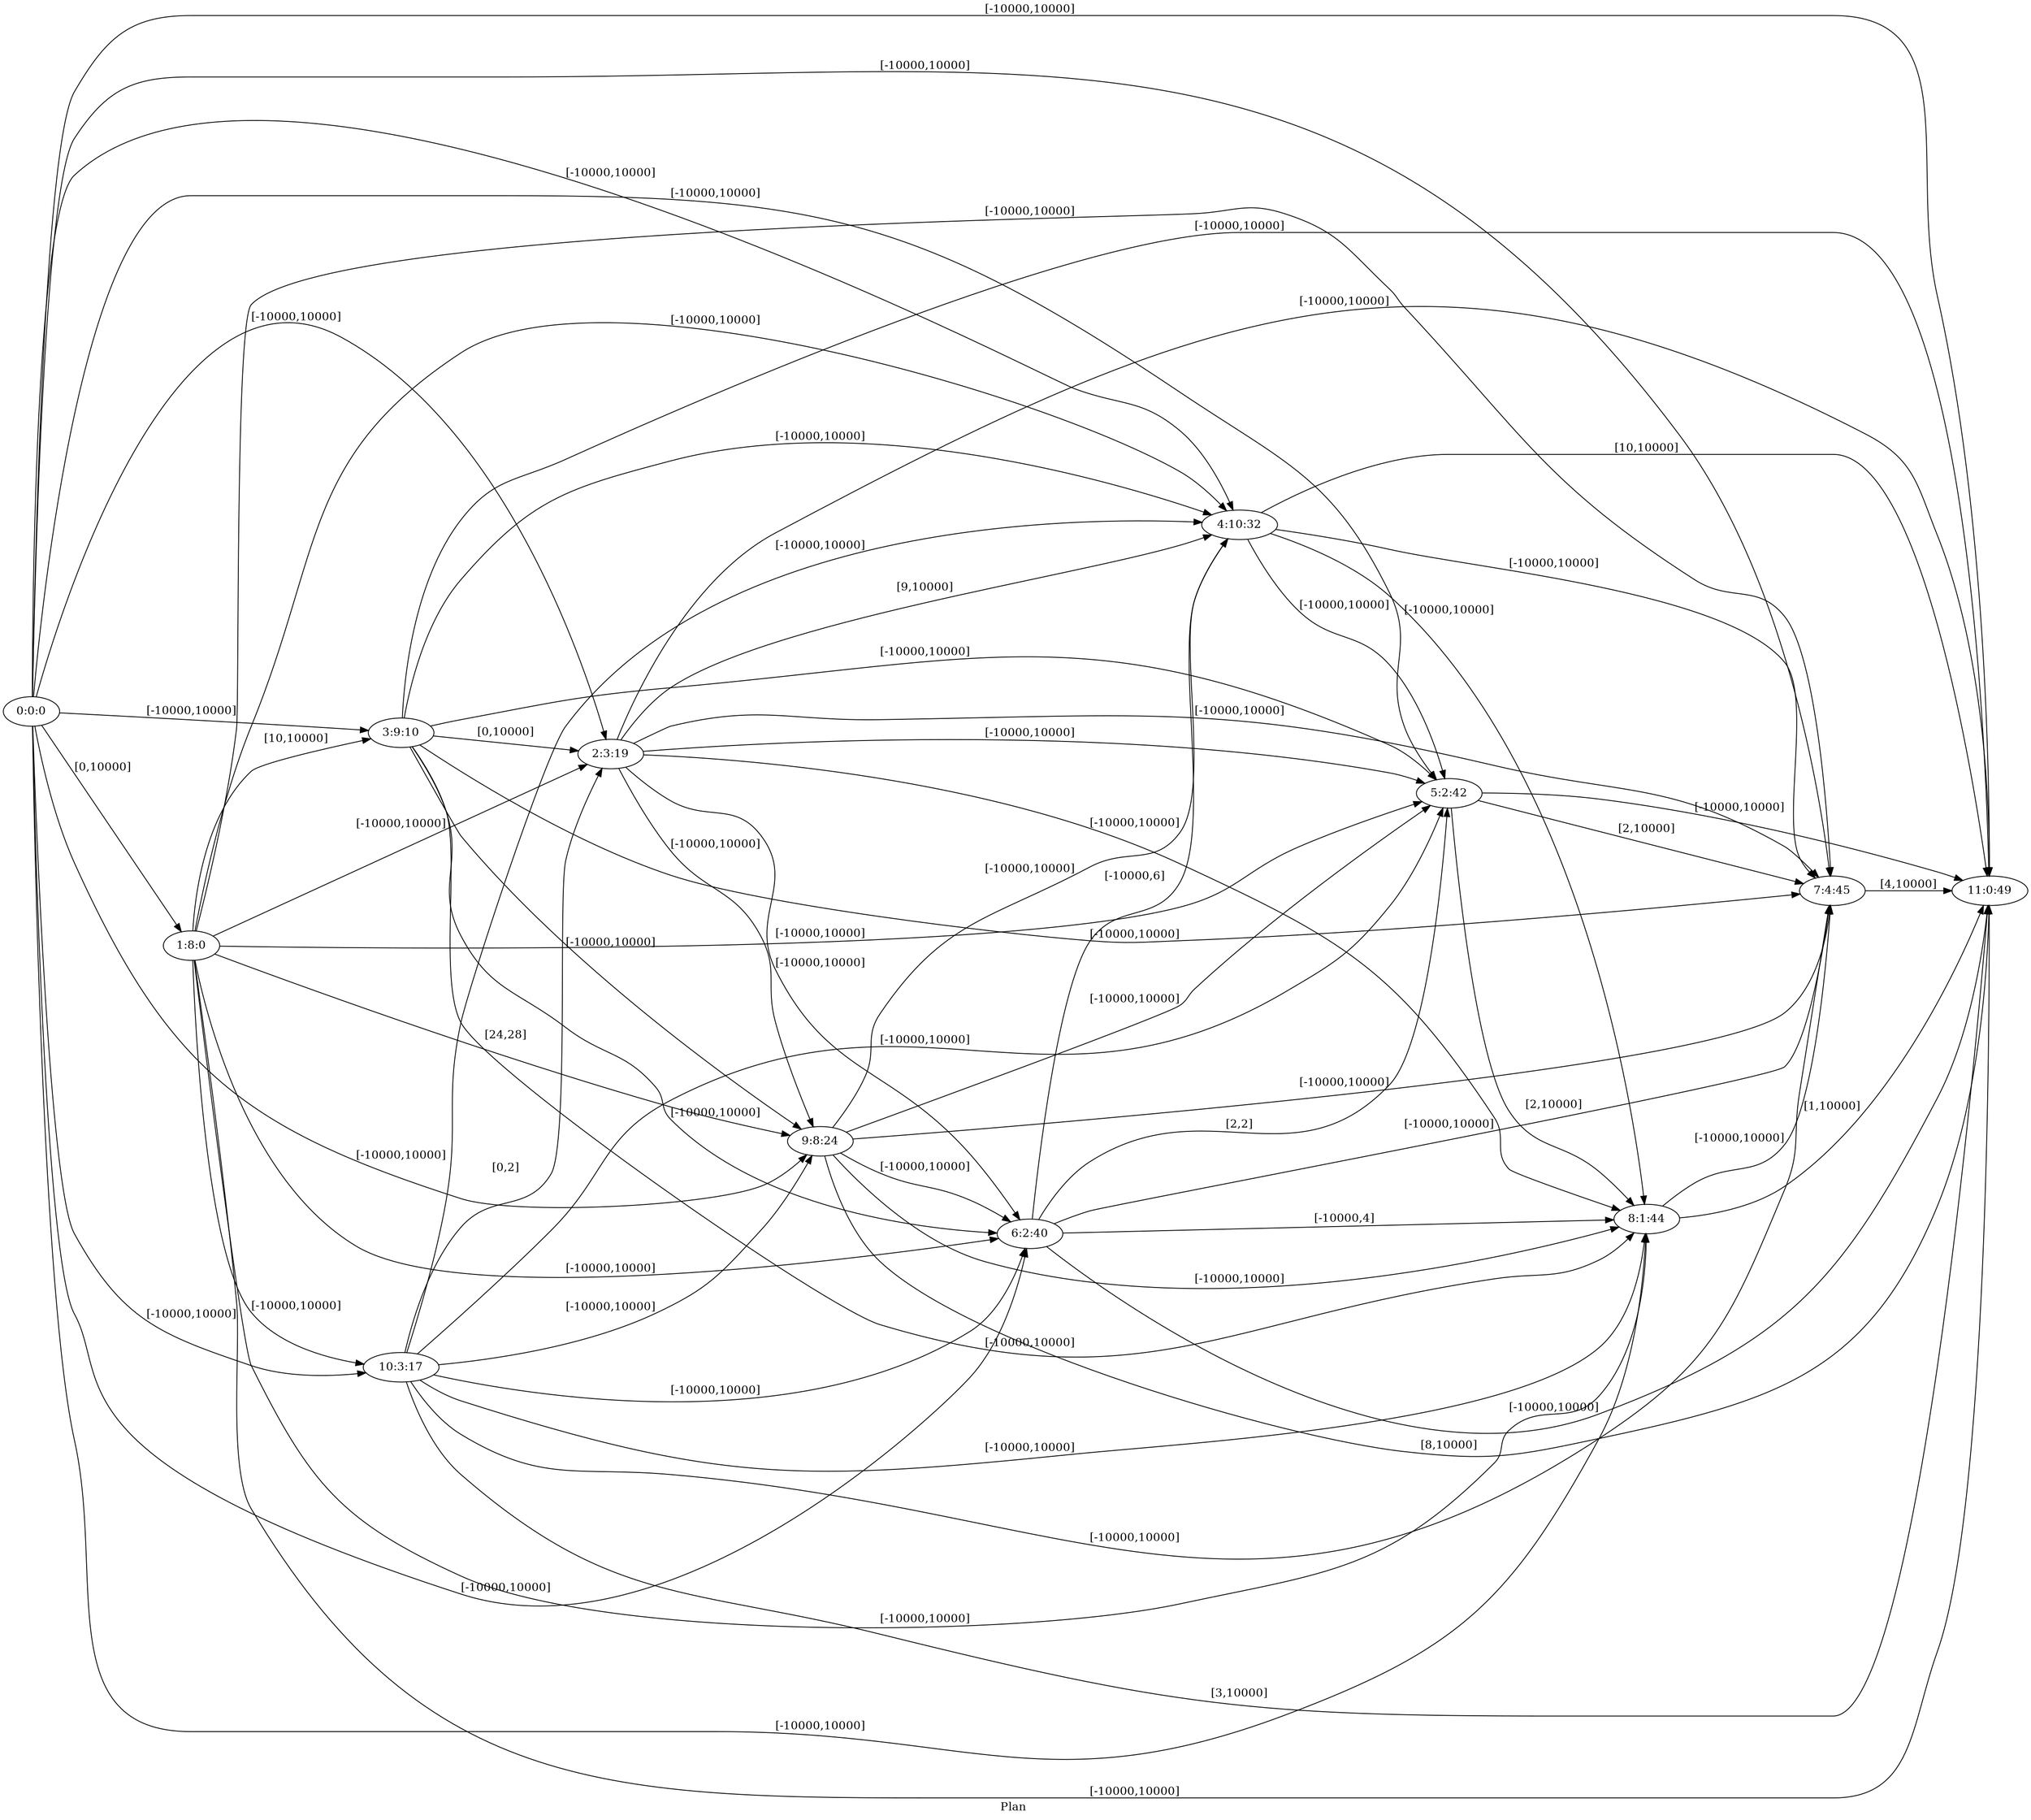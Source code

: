 digraph G {
 rankdir = LR;
 nodesep = .45; 
 size = 30;
label="Plan ";
 fldt = 0.502303;
"0:0:0"->"1:8:0"[ label = "[0,10000]"];
"0:0:0"->"2:3:19"[ label = "[-10000,10000]"];
"0:0:0"->"3:9:10"[ label = "[-10000,10000]"];
"0:0:0"->"4:10:32"[ label = "[-10000,10000]"];
"0:0:0"->"5:2:42"[ label = "[-10000,10000]"];
"0:0:0"->"6:2:40"[ label = "[-10000,10000]"];
"0:0:0"->"7:4:45"[ label = "[-10000,10000]"];
"0:0:0"->"8:1:44"[ label = "[-10000,10000]"];
"0:0:0"->"9:8:24"[ label = "[-10000,10000]"];
"0:0:0"->"10:3:17"[ label = "[-10000,10000]"];
"0:0:0"->"11:0:49"[ label = "[-10000,10000]"];
"1:8:0"->"2:3:19"[ label = "[-10000,10000]"];
"1:8:0"->"3:9:10"[ label = "[10,10000]"];
"1:8:0"->"4:10:32"[ label = "[-10000,10000]"];
"1:8:0"->"5:2:42"[ label = "[-10000,10000]"];
"1:8:0"->"6:2:40"[ label = "[-10000,10000]"];
"1:8:0"->"7:4:45"[ label = "[-10000,10000]"];
"1:8:0"->"8:1:44"[ label = "[-10000,10000]"];
"1:8:0"->"9:8:24"[ label = "[24,28]"];
"1:8:0"->"10:3:17"[ label = "[-10000,10000]"];
"1:8:0"->"11:0:49"[ label = "[-10000,10000]"];
"2:3:19"->"4:10:32"[ label = "[9,10000]"];
"2:3:19"->"5:2:42"[ label = "[-10000,10000]"];
"2:3:19"->"6:2:40"[ label = "[-10000,10000]"];
"2:3:19"->"7:4:45"[ label = "[-10000,10000]"];
"2:3:19"->"8:1:44"[ label = "[-10000,10000]"];
"2:3:19"->"9:8:24"[ label = "[-10000,10000]"];
"2:3:19"->"11:0:49"[ label = "[-10000,10000]"];
"3:9:10"->"2:3:19"[ label = "[0,10000]"];
"3:9:10"->"4:10:32"[ label = "[-10000,10000]"];
"3:9:10"->"5:2:42"[ label = "[-10000,10000]"];
"3:9:10"->"6:2:40"[ label = "[-10000,10000]"];
"3:9:10"->"7:4:45"[ label = "[-10000,10000]"];
"3:9:10"->"8:1:44"[ label = "[-10000,10000]"];
"3:9:10"->"9:8:24"[ label = "[-10000,10000]"];
"3:9:10"->"11:0:49"[ label = "[-10000,10000]"];
"4:10:32"->"5:2:42"[ label = "[-10000,10000]"];
"4:10:32"->"7:4:45"[ label = "[-10000,10000]"];
"4:10:32"->"8:1:44"[ label = "[-10000,10000]"];
"4:10:32"->"11:0:49"[ label = "[10,10000]"];
"5:2:42"->"7:4:45"[ label = "[2,10000]"];
"5:2:42"->"8:1:44"[ label = "[2,10000]"];
"5:2:42"->"11:0:49"[ label = "[-10000,10000]"];
"6:2:40"->"4:10:32"[ label = "[-10000,6]"];
"6:2:40"->"5:2:42"[ label = "[2,2]"];
"6:2:40"->"7:4:45"[ label = "[-10000,10000]"];
"6:2:40"->"8:1:44"[ label = "[-10000,4]"];
"6:2:40"->"11:0:49"[ label = "[-10000,10000]"];
"7:4:45"->"11:0:49"[ label = "[4,10000]"];
"8:1:44"->"7:4:45"[ label = "[-10000,10000]"];
"8:1:44"->"11:0:49"[ label = "[1,10000]"];
"9:8:24"->"4:10:32"[ label = "[-10000,10000]"];
"9:8:24"->"5:2:42"[ label = "[-10000,10000]"];
"9:8:24"->"6:2:40"[ label = "[-10000,10000]"];
"9:8:24"->"7:4:45"[ label = "[-10000,10000]"];
"9:8:24"->"8:1:44"[ label = "[-10000,10000]"];
"9:8:24"->"11:0:49"[ label = "[8,10000]"];
"10:3:17"->"2:3:19"[ label = "[0,2]"];
"10:3:17"->"4:10:32"[ label = "[-10000,10000]"];
"10:3:17"->"5:2:42"[ label = "[-10000,10000]"];
"10:3:17"->"6:2:40"[ label = "[-10000,10000]"];
"10:3:17"->"7:4:45"[ label = "[-10000,10000]"];
"10:3:17"->"8:1:44"[ label = "[-10000,10000]"];
"10:3:17"->"9:8:24"[ label = "[-10000,10000]"];
"10:3:17"->"11:0:49"[ label = "[3,10000]"];
}
